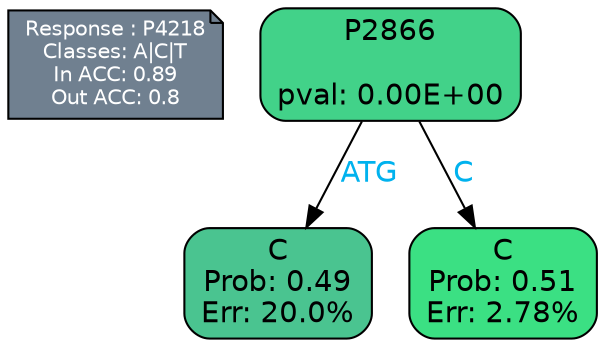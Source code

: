 digraph Tree {
node [shape=box, style="filled, rounded", color="black", fontname=helvetica] ;
graph [ranksep=equally, splines=polylines, bgcolor=transparent, dpi=600] ;
edge [fontname=helvetica] ;
LEGEND [label="Response : P4218
Classes: A|C|T
In ACC: 0.89
Out ACC: 0.8
",shape=note,align=left,style=filled,fillcolor="slategray",fontcolor="white",fontsize=10];1 [label="P2866

pval: 0.00E+00", fillcolor="#42d289"] ;
2 [label="C
Prob: 0.49
Err: 20.0%", fillcolor="#4ac490"] ;
3 [label="C
Prob: 0.51
Err: 2.78%", fillcolor="#3be083"] ;
1 -> 2 [label="ATG",fontcolor=deepskyblue2] ;
1 -> 3 [label="C",fontcolor=deepskyblue2] ;
{rank = same; 2;3;}{rank = same; LEGEND;1;}}
